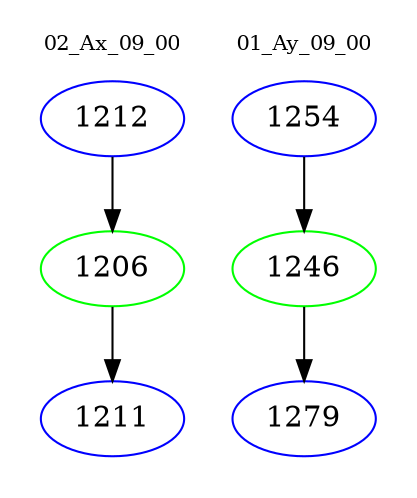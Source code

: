 digraph{
subgraph cluster_0 {
color = white
label = "02_Ax_09_00";
fontsize=10;
T0_1212 [label="1212", color="blue"]
T0_1212 -> T0_1206 [color="black"]
T0_1206 [label="1206", color="green"]
T0_1206 -> T0_1211 [color="black"]
T0_1211 [label="1211", color="blue"]
}
subgraph cluster_1 {
color = white
label = "01_Ay_09_00";
fontsize=10;
T1_1254 [label="1254", color="blue"]
T1_1254 -> T1_1246 [color="black"]
T1_1246 [label="1246", color="green"]
T1_1246 -> T1_1279 [color="black"]
T1_1279 [label="1279", color="blue"]
}
}
